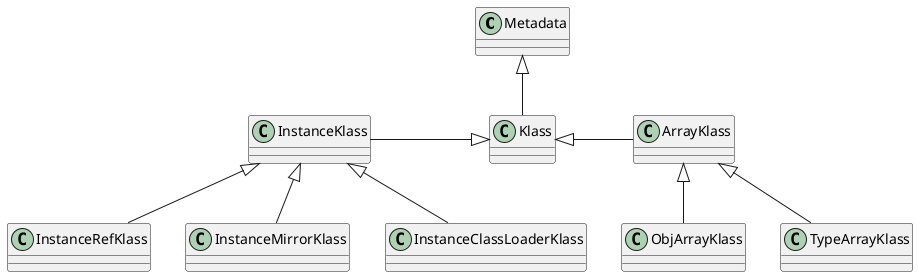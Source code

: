 @startuml Klass Model

class Metadata
class Klass
class InstanceKlass
class ArrayKlass
class ObjArrayKlass
class TypeArrayKlass
class InstanceRefKlass
class InstanceMirrorKlass
class InstanceClassLoaderKlass

Metadata <|-- Klass
Klass <|- ArrayKlass
Klass <|-left- InstanceKlass

InstanceKlass <|-- InstanceRefKlass
InstanceKlass <|-- InstanceMirrorKlass
InstanceKlass <|-- InstanceClassLoaderKlass

ArrayKlass <|-- ObjArrayKlass
ArrayKlass <|-- TypeArrayKlass

@enduml